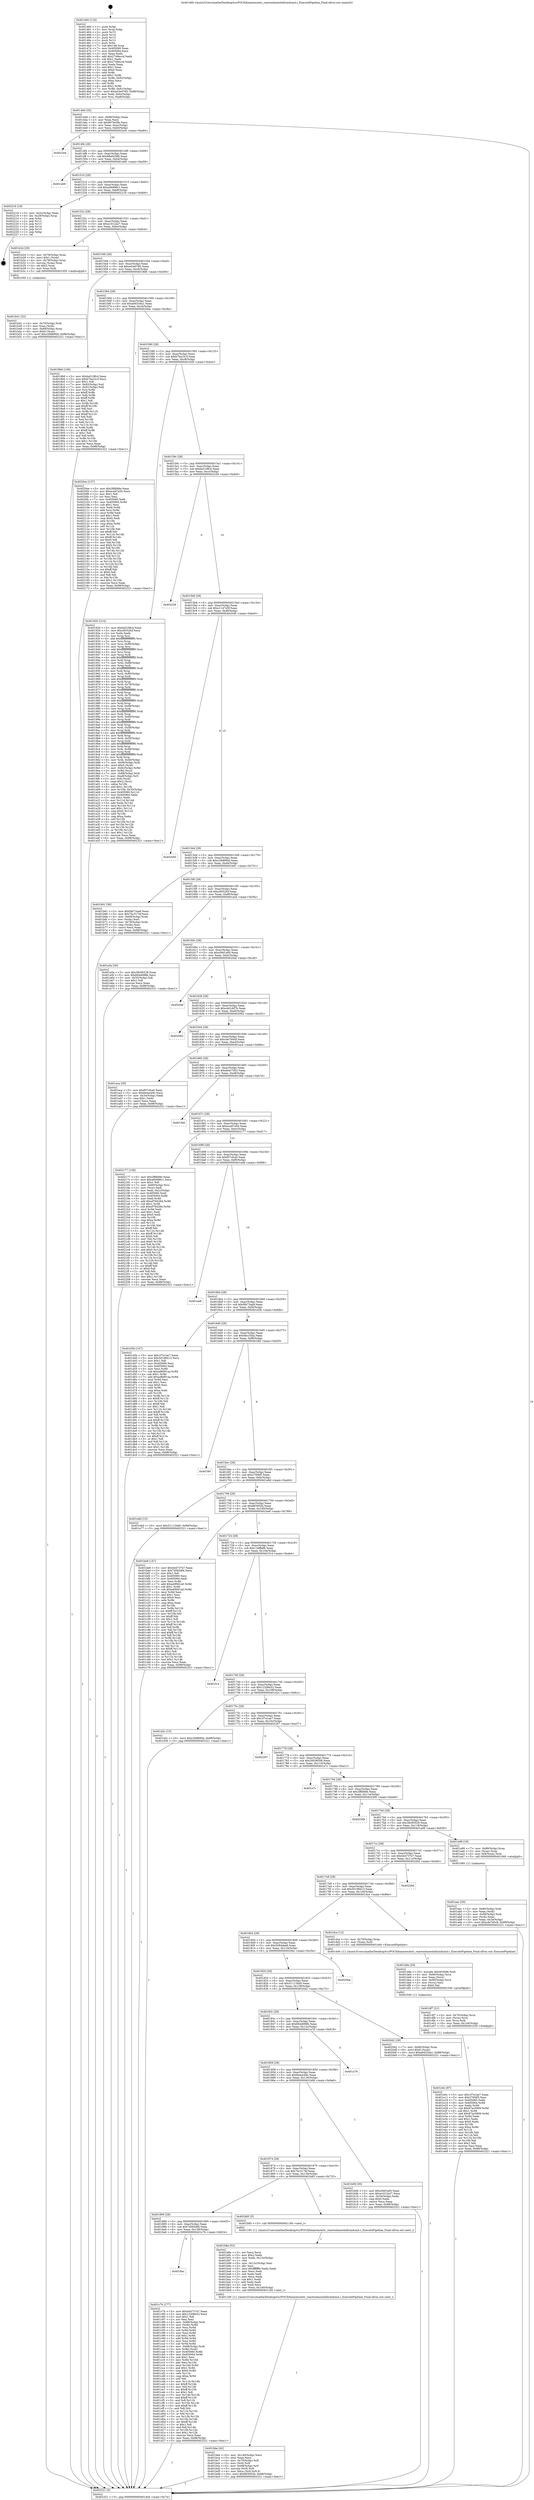 digraph "0x401460" {
  label = "0x401460 (/mnt/c/Users/mathe/Desktop/tcc/POCII/binaries/extr_reactosbaseshellcmdcmd.c_ExecutePipeline_Final-ollvm.out::main(0))"
  labelloc = "t"
  node[shape=record]

  Entry [label="",width=0.3,height=0.3,shape=circle,fillcolor=black,style=filled]
  "0x4014d4" [label="{
     0x4014d4 [32]\l
     | [instrs]\l
     &nbsp;&nbsp;0x4014d4 \<+6\>: mov -0x98(%rbp),%eax\l
     &nbsp;&nbsp;0x4014da \<+2\>: mov %eax,%ecx\l
     &nbsp;&nbsp;0x4014dc \<+6\>: sub $0x807bc0fe,%ecx\l
     &nbsp;&nbsp;0x4014e2 \<+6\>: mov %eax,-0xac(%rbp)\l
     &nbsp;&nbsp;0x4014e8 \<+6\>: mov %ecx,-0xb0(%rbp)\l
     &nbsp;&nbsp;0x4014ee \<+6\>: je 00000000004022e4 \<main+0xe84\>\l
  }"]
  "0x4022e4" [label="{
     0x4022e4\l
  }", style=dashed]
  "0x4014f4" [label="{
     0x4014f4 [28]\l
     | [instrs]\l
     &nbsp;&nbsp;0x4014f4 \<+5\>: jmp 00000000004014f9 \<main+0x99\>\l
     &nbsp;&nbsp;0x4014f9 \<+6\>: mov -0xac(%rbp),%eax\l
     &nbsp;&nbsp;0x4014ff \<+5\>: sub $0x88a64388,%eax\l
     &nbsp;&nbsp;0x401504 \<+6\>: mov %eax,-0xb4(%rbp)\l
     &nbsp;&nbsp;0x40150a \<+6\>: je 0000000000401eb9 \<main+0xa59\>\l
  }"]
  Exit [label="",width=0.3,height=0.3,shape=circle,fillcolor=black,style=filled,peripheries=2]
  "0x401eb9" [label="{
     0x401eb9\l
  }", style=dashed]
  "0x401510" [label="{
     0x401510 [28]\l
     | [instrs]\l
     &nbsp;&nbsp;0x401510 \<+5\>: jmp 0000000000401515 \<main+0xb5\>\l
     &nbsp;&nbsp;0x401515 \<+6\>: mov -0xac(%rbp),%eax\l
     &nbsp;&nbsp;0x40151b \<+5\>: sub $0xa0b996c1,%eax\l
     &nbsp;&nbsp;0x401520 \<+6\>: mov %eax,-0xb8(%rbp)\l
     &nbsp;&nbsp;0x401526 \<+6\>: je 0000000000402216 \<main+0xdb6\>\l
  }"]
  "0x401e0c" [label="{
     0x401e0c [97]\l
     | [instrs]\l
     &nbsp;&nbsp;0x401e0c \<+5\>: mov $0x1f7e1ae7,%eax\l
     &nbsp;&nbsp;0x401e11 \<+5\>: mov $0x270f4f5,%esi\l
     &nbsp;&nbsp;0x401e16 \<+7\>: mov 0x405060,%edx\l
     &nbsp;&nbsp;0x401e1d \<+8\>: mov 0x405064,%r8d\l
     &nbsp;&nbsp;0x401e25 \<+3\>: mov %edx,%r9d\l
     &nbsp;&nbsp;0x401e28 \<+7\>: sub $0x87ac5909,%r9d\l
     &nbsp;&nbsp;0x401e2f \<+4\>: sub $0x1,%r9d\l
     &nbsp;&nbsp;0x401e33 \<+7\>: add $0x87ac5909,%r9d\l
     &nbsp;&nbsp;0x401e3a \<+4\>: imul %r9d,%edx\l
     &nbsp;&nbsp;0x401e3e \<+3\>: and $0x1,%edx\l
     &nbsp;&nbsp;0x401e41 \<+3\>: cmp $0x0,%edx\l
     &nbsp;&nbsp;0x401e44 \<+4\>: sete %r10b\l
     &nbsp;&nbsp;0x401e48 \<+4\>: cmp $0xa,%r8d\l
     &nbsp;&nbsp;0x401e4c \<+4\>: setl %r11b\l
     &nbsp;&nbsp;0x401e50 \<+3\>: mov %r10b,%bl\l
     &nbsp;&nbsp;0x401e53 \<+3\>: and %r11b,%bl\l
     &nbsp;&nbsp;0x401e56 \<+3\>: xor %r11b,%r10b\l
     &nbsp;&nbsp;0x401e59 \<+3\>: or %r10b,%bl\l
     &nbsp;&nbsp;0x401e5c \<+3\>: test $0x1,%bl\l
     &nbsp;&nbsp;0x401e5f \<+3\>: cmovne %esi,%eax\l
     &nbsp;&nbsp;0x401e62 \<+6\>: mov %eax,-0x98(%rbp)\l
     &nbsp;&nbsp;0x401e68 \<+5\>: jmp 0000000000402321 \<main+0xec1\>\l
  }"]
  "0x402216" [label="{
     0x402216 [18]\l
     | [instrs]\l
     &nbsp;&nbsp;0x402216 \<+3\>: mov -0x2c(%rbp),%eax\l
     &nbsp;&nbsp;0x402219 \<+4\>: lea -0x28(%rbp),%rsp\l
     &nbsp;&nbsp;0x40221d \<+1\>: pop %rbx\l
     &nbsp;&nbsp;0x40221e \<+2\>: pop %r12\l
     &nbsp;&nbsp;0x402220 \<+2\>: pop %r13\l
     &nbsp;&nbsp;0x402222 \<+2\>: pop %r14\l
     &nbsp;&nbsp;0x402224 \<+2\>: pop %r15\l
     &nbsp;&nbsp;0x402226 \<+1\>: pop %rbp\l
     &nbsp;&nbsp;0x402227 \<+1\>: ret\l
  }"]
  "0x40152c" [label="{
     0x40152c [28]\l
     | [instrs]\l
     &nbsp;&nbsp;0x40152c \<+5\>: jmp 0000000000401531 \<main+0xd1\>\l
     &nbsp;&nbsp;0x401531 \<+6\>: mov -0xac(%rbp),%eax\l
     &nbsp;&nbsp;0x401537 \<+5\>: sub $0xa1012a27,%eax\l
     &nbsp;&nbsp;0x40153c \<+6\>: mov %eax,-0xbc(%rbp)\l
     &nbsp;&nbsp;0x401542 \<+6\>: je 0000000000401b24 \<main+0x6c4\>\l
  }"]
  "0x401df7" [label="{
     0x401df7 [21]\l
     | [instrs]\l
     &nbsp;&nbsp;0x401df7 \<+4\>: mov -0x70(%rbp),%rcx\l
     &nbsp;&nbsp;0x401dfb \<+3\>: mov (%rcx),%rcx\l
     &nbsp;&nbsp;0x401dfe \<+3\>: mov %rcx,%rdi\l
     &nbsp;&nbsp;0x401e01 \<+6\>: mov %eax,-0x144(%rbp)\l
     &nbsp;&nbsp;0x401e07 \<+5\>: call 0000000000401030 \<free@plt\>\l
     | [calls]\l
     &nbsp;&nbsp;0x401030 \{1\} (unknown)\l
  }"]
  "0x401b24" [label="{
     0x401b24 [29]\l
     | [instrs]\l
     &nbsp;&nbsp;0x401b24 \<+4\>: mov -0x78(%rbp),%rax\l
     &nbsp;&nbsp;0x401b28 \<+6\>: movl $0x1,(%rax)\l
     &nbsp;&nbsp;0x401b2e \<+4\>: mov -0x78(%rbp),%rax\l
     &nbsp;&nbsp;0x401b32 \<+3\>: movslq (%rax),%rax\l
     &nbsp;&nbsp;0x401b35 \<+4\>: shl $0x2,%rax\l
     &nbsp;&nbsp;0x401b39 \<+3\>: mov %rax,%rdi\l
     &nbsp;&nbsp;0x401b3c \<+5\>: call 0000000000401050 \<malloc@plt\>\l
     | [calls]\l
     &nbsp;&nbsp;0x401050 \{1\} (unknown)\l
  }"]
  "0x401548" [label="{
     0x401548 [28]\l
     | [instrs]\l
     &nbsp;&nbsp;0x401548 \<+5\>: jmp 000000000040154d \<main+0xed\>\l
     &nbsp;&nbsp;0x40154d \<+6\>: mov -0xac(%rbp),%eax\l
     &nbsp;&nbsp;0x401553 \<+5\>: sub $0xa43e0785,%eax\l
     &nbsp;&nbsp;0x401558 \<+6\>: mov %eax,-0xc0(%rbp)\l
     &nbsp;&nbsp;0x40155e \<+6\>: je 00000000004018b6 \<main+0x456\>\l
  }"]
  "0x401dda" [label="{
     0x401dda [29]\l
     | [instrs]\l
     &nbsp;&nbsp;0x401dda \<+10\>: movabs $0x4030d6,%rdi\l
     &nbsp;&nbsp;0x401de4 \<+4\>: mov -0x60(%rbp),%rcx\l
     &nbsp;&nbsp;0x401de8 \<+2\>: mov %eax,(%rcx)\l
     &nbsp;&nbsp;0x401dea \<+4\>: mov -0x60(%rbp),%rcx\l
     &nbsp;&nbsp;0x401dee \<+2\>: mov (%rcx),%esi\l
     &nbsp;&nbsp;0x401df0 \<+2\>: mov $0x0,%al\l
     &nbsp;&nbsp;0x401df2 \<+5\>: call 0000000000401040 \<printf@plt\>\l
     | [calls]\l
     &nbsp;&nbsp;0x401040 \{1\} (unknown)\l
  }"]
  "0x4018b6" [label="{
     0x4018b6 [106]\l
     | [instrs]\l
     &nbsp;&nbsp;0x4018b6 \<+5\>: mov $0xba518fc4,%eax\l
     &nbsp;&nbsp;0x4018bb \<+5\>: mov $0xb7ba1b1f,%ecx\l
     &nbsp;&nbsp;0x4018c0 \<+2\>: mov $0x1,%dl\l
     &nbsp;&nbsp;0x4018c2 \<+7\>: mov -0x92(%rbp),%sil\l
     &nbsp;&nbsp;0x4018c9 \<+7\>: mov -0x91(%rbp),%dil\l
     &nbsp;&nbsp;0x4018d0 \<+3\>: mov %sil,%r8b\l
     &nbsp;&nbsp;0x4018d3 \<+4\>: xor $0xff,%r8b\l
     &nbsp;&nbsp;0x4018d7 \<+3\>: mov %dil,%r9b\l
     &nbsp;&nbsp;0x4018da \<+4\>: xor $0xff,%r9b\l
     &nbsp;&nbsp;0x4018de \<+3\>: xor $0x1,%dl\l
     &nbsp;&nbsp;0x4018e1 \<+3\>: mov %r8b,%r10b\l
     &nbsp;&nbsp;0x4018e4 \<+4\>: and $0xff,%r10b\l
     &nbsp;&nbsp;0x4018e8 \<+3\>: and %dl,%sil\l
     &nbsp;&nbsp;0x4018eb \<+3\>: mov %r9b,%r11b\l
     &nbsp;&nbsp;0x4018ee \<+4\>: and $0xff,%r11b\l
     &nbsp;&nbsp;0x4018f2 \<+3\>: and %dl,%dil\l
     &nbsp;&nbsp;0x4018f5 \<+3\>: or %sil,%r10b\l
     &nbsp;&nbsp;0x4018f8 \<+3\>: or %dil,%r11b\l
     &nbsp;&nbsp;0x4018fb \<+3\>: xor %r11b,%r10b\l
     &nbsp;&nbsp;0x4018fe \<+3\>: or %r9b,%r8b\l
     &nbsp;&nbsp;0x401901 \<+4\>: xor $0xff,%r8b\l
     &nbsp;&nbsp;0x401905 \<+3\>: or $0x1,%dl\l
     &nbsp;&nbsp;0x401908 \<+3\>: and %dl,%r8b\l
     &nbsp;&nbsp;0x40190b \<+3\>: or %r8b,%r10b\l
     &nbsp;&nbsp;0x40190e \<+4\>: test $0x1,%r10b\l
     &nbsp;&nbsp;0x401912 \<+3\>: cmovne %ecx,%eax\l
     &nbsp;&nbsp;0x401915 \<+6\>: mov %eax,-0x98(%rbp)\l
     &nbsp;&nbsp;0x40191b \<+5\>: jmp 0000000000402321 \<main+0xec1\>\l
  }"]
  "0x401564" [label="{
     0x401564 [28]\l
     | [instrs]\l
     &nbsp;&nbsp;0x401564 \<+5\>: jmp 0000000000401569 \<main+0x109\>\l
     &nbsp;&nbsp;0x401569 \<+6\>: mov -0xac(%rbp),%eax\l
     &nbsp;&nbsp;0x40156f \<+5\>: sub $0xa94534a1,%eax\l
     &nbsp;&nbsp;0x401574 \<+6\>: mov %eax,-0xc4(%rbp)\l
     &nbsp;&nbsp;0x40157a \<+6\>: je 00000000004020ee \<main+0xc8e\>\l
  }"]
  "0x402321" [label="{
     0x402321 [5]\l
     | [instrs]\l
     &nbsp;&nbsp;0x402321 \<+5\>: jmp 00000000004014d4 \<main+0x74\>\l
  }"]
  "0x401460" [label="{
     0x401460 [116]\l
     | [instrs]\l
     &nbsp;&nbsp;0x401460 \<+1\>: push %rbp\l
     &nbsp;&nbsp;0x401461 \<+3\>: mov %rsp,%rbp\l
     &nbsp;&nbsp;0x401464 \<+2\>: push %r15\l
     &nbsp;&nbsp;0x401466 \<+2\>: push %r14\l
     &nbsp;&nbsp;0x401468 \<+2\>: push %r13\l
     &nbsp;&nbsp;0x40146a \<+2\>: push %r12\l
     &nbsp;&nbsp;0x40146c \<+1\>: push %rbx\l
     &nbsp;&nbsp;0x40146d \<+7\>: sub $0x148,%rsp\l
     &nbsp;&nbsp;0x401474 \<+7\>: mov 0x405060,%eax\l
     &nbsp;&nbsp;0x40147b \<+7\>: mov 0x405064,%ecx\l
     &nbsp;&nbsp;0x401482 \<+2\>: mov %eax,%edx\l
     &nbsp;&nbsp;0x401484 \<+6\>: add $0x2748eccd,%edx\l
     &nbsp;&nbsp;0x40148a \<+3\>: sub $0x1,%edx\l
     &nbsp;&nbsp;0x40148d \<+6\>: sub $0x2748eccd,%edx\l
     &nbsp;&nbsp;0x401493 \<+3\>: imul %edx,%eax\l
     &nbsp;&nbsp;0x401496 \<+3\>: and $0x1,%eax\l
     &nbsp;&nbsp;0x401499 \<+3\>: cmp $0x0,%eax\l
     &nbsp;&nbsp;0x40149c \<+4\>: sete %r8b\l
     &nbsp;&nbsp;0x4014a0 \<+4\>: and $0x1,%r8b\l
     &nbsp;&nbsp;0x4014a4 \<+7\>: mov %r8b,-0x92(%rbp)\l
     &nbsp;&nbsp;0x4014ab \<+3\>: cmp $0xa,%ecx\l
     &nbsp;&nbsp;0x4014ae \<+4\>: setl %r8b\l
     &nbsp;&nbsp;0x4014b2 \<+4\>: and $0x1,%r8b\l
     &nbsp;&nbsp;0x4014b6 \<+7\>: mov %r8b,-0x91(%rbp)\l
     &nbsp;&nbsp;0x4014bd \<+10\>: movl $0xa43e0785,-0x98(%rbp)\l
     &nbsp;&nbsp;0x4014c7 \<+6\>: mov %edi,-0x9c(%rbp)\l
     &nbsp;&nbsp;0x4014cd \<+7\>: mov %rsi,-0xa8(%rbp)\l
  }"]
  "0x4018ac" [label="{
     0x4018ac\l
  }", style=dashed]
  "0x4020ee" [label="{
     0x4020ee [137]\l
     | [instrs]\l
     &nbsp;&nbsp;0x4020ee \<+5\>: mov $0x2ffdf48e,%eax\l
     &nbsp;&nbsp;0x4020f3 \<+5\>: mov $0xeca97a50,%ecx\l
     &nbsp;&nbsp;0x4020f8 \<+2\>: mov $0x1,%dl\l
     &nbsp;&nbsp;0x4020fa \<+2\>: xor %esi,%esi\l
     &nbsp;&nbsp;0x4020fc \<+7\>: mov 0x405060,%edi\l
     &nbsp;&nbsp;0x402103 \<+8\>: mov 0x405064,%r8d\l
     &nbsp;&nbsp;0x40210b \<+3\>: sub $0x1,%esi\l
     &nbsp;&nbsp;0x40210e \<+3\>: mov %edi,%r9d\l
     &nbsp;&nbsp;0x402111 \<+3\>: add %esi,%r9d\l
     &nbsp;&nbsp;0x402114 \<+4\>: imul %r9d,%edi\l
     &nbsp;&nbsp;0x402118 \<+3\>: and $0x1,%edi\l
     &nbsp;&nbsp;0x40211b \<+3\>: cmp $0x0,%edi\l
     &nbsp;&nbsp;0x40211e \<+4\>: sete %r10b\l
     &nbsp;&nbsp;0x402122 \<+4\>: cmp $0xa,%r8d\l
     &nbsp;&nbsp;0x402126 \<+4\>: setl %r11b\l
     &nbsp;&nbsp;0x40212a \<+3\>: mov %r10b,%bl\l
     &nbsp;&nbsp;0x40212d \<+3\>: xor $0xff,%bl\l
     &nbsp;&nbsp;0x402130 \<+3\>: mov %r11b,%r14b\l
     &nbsp;&nbsp;0x402133 \<+4\>: xor $0xff,%r14b\l
     &nbsp;&nbsp;0x402137 \<+3\>: xor $0x0,%dl\l
     &nbsp;&nbsp;0x40213a \<+3\>: mov %bl,%r15b\l
     &nbsp;&nbsp;0x40213d \<+4\>: and $0x0,%r15b\l
     &nbsp;&nbsp;0x402141 \<+3\>: and %dl,%r10b\l
     &nbsp;&nbsp;0x402144 \<+3\>: mov %r14b,%r12b\l
     &nbsp;&nbsp;0x402147 \<+4\>: and $0x0,%r12b\l
     &nbsp;&nbsp;0x40214b \<+3\>: and %dl,%r11b\l
     &nbsp;&nbsp;0x40214e \<+3\>: or %r10b,%r15b\l
     &nbsp;&nbsp;0x402151 \<+3\>: or %r11b,%r12b\l
     &nbsp;&nbsp;0x402154 \<+3\>: xor %r12b,%r15b\l
     &nbsp;&nbsp;0x402157 \<+3\>: or %r14b,%bl\l
     &nbsp;&nbsp;0x40215a \<+3\>: xor $0xff,%bl\l
     &nbsp;&nbsp;0x40215d \<+3\>: or $0x0,%dl\l
     &nbsp;&nbsp;0x402160 \<+2\>: and %dl,%bl\l
     &nbsp;&nbsp;0x402162 \<+3\>: or %bl,%r15b\l
     &nbsp;&nbsp;0x402165 \<+4\>: test $0x1,%r15b\l
     &nbsp;&nbsp;0x402169 \<+3\>: cmovne %ecx,%eax\l
     &nbsp;&nbsp;0x40216c \<+6\>: mov %eax,-0x98(%rbp)\l
     &nbsp;&nbsp;0x402172 \<+5\>: jmp 0000000000402321 \<main+0xec1\>\l
  }"]
  "0x401580" [label="{
     0x401580 [28]\l
     | [instrs]\l
     &nbsp;&nbsp;0x401580 \<+5\>: jmp 0000000000401585 \<main+0x125\>\l
     &nbsp;&nbsp;0x401585 \<+6\>: mov -0xac(%rbp),%eax\l
     &nbsp;&nbsp;0x40158b \<+5\>: sub $0xb7ba1b1f,%eax\l
     &nbsp;&nbsp;0x401590 \<+6\>: mov %eax,-0xc8(%rbp)\l
     &nbsp;&nbsp;0x401596 \<+6\>: je 0000000000401920 \<main+0x4c0\>\l
  }"]
  "0x401c7b" [label="{
     0x401c7b [177]\l
     | [instrs]\l
     &nbsp;&nbsp;0x401c7b \<+5\>: mov $0x444737e7,%eax\l
     &nbsp;&nbsp;0x401c80 \<+5\>: mov $0x12206e52,%ecx\l
     &nbsp;&nbsp;0x401c85 \<+2\>: mov $0x1,%dl\l
     &nbsp;&nbsp;0x401c87 \<+2\>: xor %esi,%esi\l
     &nbsp;&nbsp;0x401c89 \<+4\>: mov -0x68(%rbp),%rdi\l
     &nbsp;&nbsp;0x401c8d \<+3\>: mov (%rdi),%r8d\l
     &nbsp;&nbsp;0x401c90 \<+3\>: mov %esi,%r9d\l
     &nbsp;&nbsp;0x401c93 \<+3\>: sub %r8d,%r9d\l
     &nbsp;&nbsp;0x401c96 \<+3\>: mov %esi,%r8d\l
     &nbsp;&nbsp;0x401c99 \<+4\>: sub $0x1,%r8d\l
     &nbsp;&nbsp;0x401c9d \<+3\>: add %r8d,%r9d\l
     &nbsp;&nbsp;0x401ca0 \<+3\>: mov %esi,%r8d\l
     &nbsp;&nbsp;0x401ca3 \<+3\>: sub %r9d,%r8d\l
     &nbsp;&nbsp;0x401ca6 \<+4\>: mov -0x68(%rbp),%rdi\l
     &nbsp;&nbsp;0x401caa \<+3\>: mov %r8d,(%rdi)\l
     &nbsp;&nbsp;0x401cad \<+8\>: mov 0x405060,%r8d\l
     &nbsp;&nbsp;0x401cb5 \<+8\>: mov 0x405064,%r9d\l
     &nbsp;&nbsp;0x401cbd \<+3\>: sub $0x1,%esi\l
     &nbsp;&nbsp;0x401cc0 \<+3\>: mov %r8d,%r10d\l
     &nbsp;&nbsp;0x401cc3 \<+3\>: add %esi,%r10d\l
     &nbsp;&nbsp;0x401cc6 \<+4\>: imul %r10d,%r8d\l
     &nbsp;&nbsp;0x401cca \<+4\>: and $0x1,%r8d\l
     &nbsp;&nbsp;0x401cce \<+4\>: cmp $0x0,%r8d\l
     &nbsp;&nbsp;0x401cd2 \<+4\>: sete %r11b\l
     &nbsp;&nbsp;0x401cd6 \<+4\>: cmp $0xa,%r9d\l
     &nbsp;&nbsp;0x401cda \<+3\>: setl %bl\l
     &nbsp;&nbsp;0x401cdd \<+3\>: mov %r11b,%r14b\l
     &nbsp;&nbsp;0x401ce0 \<+4\>: xor $0xff,%r14b\l
     &nbsp;&nbsp;0x401ce4 \<+3\>: mov %bl,%r15b\l
     &nbsp;&nbsp;0x401ce7 \<+4\>: xor $0xff,%r15b\l
     &nbsp;&nbsp;0x401ceb \<+3\>: xor $0x1,%dl\l
     &nbsp;&nbsp;0x401cee \<+3\>: mov %r14b,%r12b\l
     &nbsp;&nbsp;0x401cf1 \<+4\>: and $0xff,%r12b\l
     &nbsp;&nbsp;0x401cf5 \<+3\>: and %dl,%r11b\l
     &nbsp;&nbsp;0x401cf8 \<+3\>: mov %r15b,%r13b\l
     &nbsp;&nbsp;0x401cfb \<+4\>: and $0xff,%r13b\l
     &nbsp;&nbsp;0x401cff \<+2\>: and %dl,%bl\l
     &nbsp;&nbsp;0x401d01 \<+3\>: or %r11b,%r12b\l
     &nbsp;&nbsp;0x401d04 \<+3\>: or %bl,%r13b\l
     &nbsp;&nbsp;0x401d07 \<+3\>: xor %r13b,%r12b\l
     &nbsp;&nbsp;0x401d0a \<+3\>: or %r15b,%r14b\l
     &nbsp;&nbsp;0x401d0d \<+4\>: xor $0xff,%r14b\l
     &nbsp;&nbsp;0x401d11 \<+3\>: or $0x1,%dl\l
     &nbsp;&nbsp;0x401d14 \<+3\>: and %dl,%r14b\l
     &nbsp;&nbsp;0x401d17 \<+3\>: or %r14b,%r12b\l
     &nbsp;&nbsp;0x401d1a \<+4\>: test $0x1,%r12b\l
     &nbsp;&nbsp;0x401d1e \<+3\>: cmovne %ecx,%eax\l
     &nbsp;&nbsp;0x401d21 \<+6\>: mov %eax,-0x98(%rbp)\l
     &nbsp;&nbsp;0x401d27 \<+5\>: jmp 0000000000402321 \<main+0xec1\>\l
  }"]
  "0x401920" [label="{
     0x401920 [314]\l
     | [instrs]\l
     &nbsp;&nbsp;0x401920 \<+5\>: mov $0xba518fc4,%eax\l
     &nbsp;&nbsp;0x401925 \<+5\>: mov $0xc8552fcf,%ecx\l
     &nbsp;&nbsp;0x40192a \<+2\>: xor %edx,%edx\l
     &nbsp;&nbsp;0x40192c \<+3\>: mov %rsp,%rsi\l
     &nbsp;&nbsp;0x40192f \<+4\>: add $0xfffffffffffffff0,%rsi\l
     &nbsp;&nbsp;0x401933 \<+3\>: mov %rsi,%rsp\l
     &nbsp;&nbsp;0x401936 \<+7\>: mov %rsi,-0x90(%rbp)\l
     &nbsp;&nbsp;0x40193d \<+3\>: mov %rsp,%rsi\l
     &nbsp;&nbsp;0x401940 \<+4\>: add $0xfffffffffffffff0,%rsi\l
     &nbsp;&nbsp;0x401944 \<+3\>: mov %rsi,%rsp\l
     &nbsp;&nbsp;0x401947 \<+3\>: mov %rsp,%rdi\l
     &nbsp;&nbsp;0x40194a \<+4\>: add $0xfffffffffffffff0,%rdi\l
     &nbsp;&nbsp;0x40194e \<+3\>: mov %rdi,%rsp\l
     &nbsp;&nbsp;0x401951 \<+7\>: mov %rdi,-0x88(%rbp)\l
     &nbsp;&nbsp;0x401958 \<+3\>: mov %rsp,%rdi\l
     &nbsp;&nbsp;0x40195b \<+4\>: add $0xfffffffffffffff0,%rdi\l
     &nbsp;&nbsp;0x40195f \<+3\>: mov %rdi,%rsp\l
     &nbsp;&nbsp;0x401962 \<+4\>: mov %rdi,-0x80(%rbp)\l
     &nbsp;&nbsp;0x401966 \<+3\>: mov %rsp,%rdi\l
     &nbsp;&nbsp;0x401969 \<+4\>: add $0xfffffffffffffff0,%rdi\l
     &nbsp;&nbsp;0x40196d \<+3\>: mov %rdi,%rsp\l
     &nbsp;&nbsp;0x401970 \<+4\>: mov %rdi,-0x78(%rbp)\l
     &nbsp;&nbsp;0x401974 \<+3\>: mov %rsp,%rdi\l
     &nbsp;&nbsp;0x401977 \<+4\>: add $0xfffffffffffffff0,%rdi\l
     &nbsp;&nbsp;0x40197b \<+3\>: mov %rdi,%rsp\l
     &nbsp;&nbsp;0x40197e \<+4\>: mov %rdi,-0x70(%rbp)\l
     &nbsp;&nbsp;0x401982 \<+3\>: mov %rsp,%rdi\l
     &nbsp;&nbsp;0x401985 \<+4\>: add $0xfffffffffffffff0,%rdi\l
     &nbsp;&nbsp;0x401989 \<+3\>: mov %rdi,%rsp\l
     &nbsp;&nbsp;0x40198c \<+4\>: mov %rdi,-0x68(%rbp)\l
     &nbsp;&nbsp;0x401990 \<+3\>: mov %rsp,%rdi\l
     &nbsp;&nbsp;0x401993 \<+4\>: add $0xfffffffffffffff0,%rdi\l
     &nbsp;&nbsp;0x401997 \<+3\>: mov %rdi,%rsp\l
     &nbsp;&nbsp;0x40199a \<+4\>: mov %rdi,-0x60(%rbp)\l
     &nbsp;&nbsp;0x40199e \<+3\>: mov %rsp,%rdi\l
     &nbsp;&nbsp;0x4019a1 \<+4\>: add $0xfffffffffffffff0,%rdi\l
     &nbsp;&nbsp;0x4019a5 \<+3\>: mov %rdi,%rsp\l
     &nbsp;&nbsp;0x4019a8 \<+4\>: mov %rdi,-0x58(%rbp)\l
     &nbsp;&nbsp;0x4019ac \<+3\>: mov %rsp,%rdi\l
     &nbsp;&nbsp;0x4019af \<+4\>: add $0xfffffffffffffff0,%rdi\l
     &nbsp;&nbsp;0x4019b3 \<+3\>: mov %rdi,%rsp\l
     &nbsp;&nbsp;0x4019b6 \<+4\>: mov %rdi,-0x50(%rbp)\l
     &nbsp;&nbsp;0x4019ba \<+3\>: mov %rsp,%rdi\l
     &nbsp;&nbsp;0x4019bd \<+4\>: add $0xfffffffffffffff0,%rdi\l
     &nbsp;&nbsp;0x4019c1 \<+3\>: mov %rdi,%rsp\l
     &nbsp;&nbsp;0x4019c4 \<+4\>: mov %rdi,-0x48(%rbp)\l
     &nbsp;&nbsp;0x4019c8 \<+3\>: mov %rsp,%rdi\l
     &nbsp;&nbsp;0x4019cb \<+4\>: add $0xfffffffffffffff0,%rdi\l
     &nbsp;&nbsp;0x4019cf \<+3\>: mov %rdi,%rsp\l
     &nbsp;&nbsp;0x4019d2 \<+4\>: mov %rdi,-0x40(%rbp)\l
     &nbsp;&nbsp;0x4019d6 \<+7\>: mov -0x90(%rbp),%rdi\l
     &nbsp;&nbsp;0x4019dd \<+6\>: movl $0x0,(%rdi)\l
     &nbsp;&nbsp;0x4019e3 \<+7\>: mov -0x9c(%rbp),%r8d\l
     &nbsp;&nbsp;0x4019ea \<+3\>: mov %r8d,(%rsi)\l
     &nbsp;&nbsp;0x4019ed \<+7\>: mov -0x88(%rbp),%rdi\l
     &nbsp;&nbsp;0x4019f4 \<+7\>: mov -0xa8(%rbp),%r9\l
     &nbsp;&nbsp;0x4019fb \<+3\>: mov %r9,(%rdi)\l
     &nbsp;&nbsp;0x4019fe \<+3\>: cmpl $0x2,(%rsi)\l
     &nbsp;&nbsp;0x401a01 \<+4\>: setne %r10b\l
     &nbsp;&nbsp;0x401a05 \<+4\>: and $0x1,%r10b\l
     &nbsp;&nbsp;0x401a09 \<+4\>: mov %r10b,-0x35(%rbp)\l
     &nbsp;&nbsp;0x401a0d \<+8\>: mov 0x405060,%r11d\l
     &nbsp;&nbsp;0x401a15 \<+7\>: mov 0x405064,%ebx\l
     &nbsp;&nbsp;0x401a1c \<+3\>: sub $0x1,%edx\l
     &nbsp;&nbsp;0x401a1f \<+3\>: mov %r11d,%r14d\l
     &nbsp;&nbsp;0x401a22 \<+3\>: add %edx,%r14d\l
     &nbsp;&nbsp;0x401a25 \<+4\>: imul %r14d,%r11d\l
     &nbsp;&nbsp;0x401a29 \<+4\>: and $0x1,%r11d\l
     &nbsp;&nbsp;0x401a2d \<+4\>: cmp $0x0,%r11d\l
     &nbsp;&nbsp;0x401a31 \<+4\>: sete %r10b\l
     &nbsp;&nbsp;0x401a35 \<+3\>: cmp $0xa,%ebx\l
     &nbsp;&nbsp;0x401a38 \<+4\>: setl %r15b\l
     &nbsp;&nbsp;0x401a3c \<+3\>: mov %r10b,%r12b\l
     &nbsp;&nbsp;0x401a3f \<+3\>: and %r15b,%r12b\l
     &nbsp;&nbsp;0x401a42 \<+3\>: xor %r15b,%r10b\l
     &nbsp;&nbsp;0x401a45 \<+3\>: or %r10b,%r12b\l
     &nbsp;&nbsp;0x401a48 \<+4\>: test $0x1,%r12b\l
     &nbsp;&nbsp;0x401a4c \<+3\>: cmovne %ecx,%eax\l
     &nbsp;&nbsp;0x401a4f \<+6\>: mov %eax,-0x98(%rbp)\l
     &nbsp;&nbsp;0x401a55 \<+5\>: jmp 0000000000402321 \<main+0xec1\>\l
  }"]
  "0x40159c" [label="{
     0x40159c [28]\l
     | [instrs]\l
     &nbsp;&nbsp;0x40159c \<+5\>: jmp 00000000004015a1 \<main+0x141\>\l
     &nbsp;&nbsp;0x4015a1 \<+6\>: mov -0xac(%rbp),%eax\l
     &nbsp;&nbsp;0x4015a7 \<+5\>: sub $0xba518fc4,%eax\l
     &nbsp;&nbsp;0x4015ac \<+6\>: mov %eax,-0xcc(%rbp)\l
     &nbsp;&nbsp;0x4015b2 \<+6\>: je 0000000000402228 \<main+0xdc8\>\l
  }"]
  "0x401bbe" [label="{
     0x401bbe [42]\l
     | [instrs]\l
     &nbsp;&nbsp;0x401bbe \<+6\>: mov -0x140(%rbp),%ecx\l
     &nbsp;&nbsp;0x401bc4 \<+3\>: imul %eax,%ecx\l
     &nbsp;&nbsp;0x401bc7 \<+4\>: mov -0x70(%rbp),%r8\l
     &nbsp;&nbsp;0x401bcb \<+3\>: mov (%r8),%r8\l
     &nbsp;&nbsp;0x401bce \<+4\>: mov -0x68(%rbp),%r9\l
     &nbsp;&nbsp;0x401bd2 \<+3\>: movslq (%r9),%r9\l
     &nbsp;&nbsp;0x401bd5 \<+4\>: mov %ecx,(%r8,%r9,4)\l
     &nbsp;&nbsp;0x401bd9 \<+10\>: movl $0x893002b,-0x98(%rbp)\l
     &nbsp;&nbsp;0x401be3 \<+5\>: jmp 0000000000402321 \<main+0xec1\>\l
  }"]
  "0x401b8a" [label="{
     0x401b8a [52]\l
     | [instrs]\l
     &nbsp;&nbsp;0x401b8a \<+2\>: xor %ecx,%ecx\l
     &nbsp;&nbsp;0x401b8c \<+5\>: mov $0x2,%edx\l
     &nbsp;&nbsp;0x401b91 \<+6\>: mov %edx,-0x13c(%rbp)\l
     &nbsp;&nbsp;0x401b97 \<+1\>: cltd\l
     &nbsp;&nbsp;0x401b98 \<+6\>: mov -0x13c(%rbp),%esi\l
     &nbsp;&nbsp;0x401b9e \<+2\>: idiv %esi\l
     &nbsp;&nbsp;0x401ba0 \<+6\>: imul $0xfffffffe,%edx,%edx\l
     &nbsp;&nbsp;0x401ba6 \<+2\>: mov %ecx,%edi\l
     &nbsp;&nbsp;0x401ba8 \<+2\>: sub %edx,%edi\l
     &nbsp;&nbsp;0x401baa \<+2\>: mov %ecx,%edx\l
     &nbsp;&nbsp;0x401bac \<+3\>: sub $0x1,%edx\l
     &nbsp;&nbsp;0x401baf \<+2\>: add %edx,%edi\l
     &nbsp;&nbsp;0x401bb1 \<+2\>: sub %edi,%ecx\l
     &nbsp;&nbsp;0x401bb3 \<+6\>: mov %ecx,-0x140(%rbp)\l
     &nbsp;&nbsp;0x401bb9 \<+5\>: call 0000000000401160 \<next_i\>\l
     | [calls]\l
     &nbsp;&nbsp;0x401160 \{1\} (/mnt/c/Users/mathe/Desktop/tcc/POCII/binaries/extr_reactosbaseshellcmdcmd.c_ExecutePipeline_Final-ollvm.out::next_i)\l
  }"]
  "0x402228" [label="{
     0x402228\l
  }", style=dashed]
  "0x4015b8" [label="{
     0x4015b8 [28]\l
     | [instrs]\l
     &nbsp;&nbsp;0x4015b8 \<+5\>: jmp 00000000004015bd \<main+0x15d\>\l
     &nbsp;&nbsp;0x4015bd \<+6\>: mov -0xac(%rbp),%eax\l
     &nbsp;&nbsp;0x4015c3 \<+5\>: sub $0xc1147e5f,%eax\l
     &nbsp;&nbsp;0x4015c8 \<+6\>: mov %eax,-0xd0(%rbp)\l
     &nbsp;&nbsp;0x4015ce \<+6\>: je 0000000000402040 \<main+0xbe0\>\l
  }"]
  "0x401890" [label="{
     0x401890 [28]\l
     | [instrs]\l
     &nbsp;&nbsp;0x401890 \<+5\>: jmp 0000000000401895 \<main+0x435\>\l
     &nbsp;&nbsp;0x401895 \<+6\>: mov -0xac(%rbp),%eax\l
     &nbsp;&nbsp;0x40189b \<+5\>: sub $0x7d583df4,%eax\l
     &nbsp;&nbsp;0x4018a0 \<+6\>: mov %eax,-0x138(%rbp)\l
     &nbsp;&nbsp;0x4018a6 \<+6\>: je 0000000000401c7b \<main+0x81b\>\l
  }"]
  "0x402040" [label="{
     0x402040\l
  }", style=dashed]
  "0x4015d4" [label="{
     0x4015d4 [28]\l
     | [instrs]\l
     &nbsp;&nbsp;0x4015d4 \<+5\>: jmp 00000000004015d9 \<main+0x179\>\l
     &nbsp;&nbsp;0x4015d9 \<+6\>: mov -0xac(%rbp),%eax\l
     &nbsp;&nbsp;0x4015df \<+5\>: sub $0xc29d690d,%eax\l
     &nbsp;&nbsp;0x4015e4 \<+6\>: mov %eax,-0xd4(%rbp)\l
     &nbsp;&nbsp;0x4015ea \<+6\>: je 0000000000401b61 \<main+0x701\>\l
  }"]
  "0x401b85" [label="{
     0x401b85 [5]\l
     | [instrs]\l
     &nbsp;&nbsp;0x401b85 \<+5\>: call 0000000000401160 \<next_i\>\l
     | [calls]\l
     &nbsp;&nbsp;0x401160 \{1\} (/mnt/c/Users/mathe/Desktop/tcc/POCII/binaries/extr_reactosbaseshellcmdcmd.c_ExecutePipeline_Final-ollvm.out::next_i)\l
  }"]
  "0x401b61" [label="{
     0x401b61 [36]\l
     | [instrs]\l
     &nbsp;&nbsp;0x401b61 \<+5\>: mov $0xf4b73aa9,%eax\l
     &nbsp;&nbsp;0x401b66 \<+5\>: mov $0x7bc317ef,%ecx\l
     &nbsp;&nbsp;0x401b6b \<+4\>: mov -0x68(%rbp),%rdx\l
     &nbsp;&nbsp;0x401b6f \<+2\>: mov (%rdx),%esi\l
     &nbsp;&nbsp;0x401b71 \<+4\>: mov -0x78(%rbp),%rdx\l
     &nbsp;&nbsp;0x401b75 \<+2\>: cmp (%rdx),%esi\l
     &nbsp;&nbsp;0x401b77 \<+3\>: cmovl %ecx,%eax\l
     &nbsp;&nbsp;0x401b7a \<+6\>: mov %eax,-0x98(%rbp)\l
     &nbsp;&nbsp;0x401b80 \<+5\>: jmp 0000000000402321 \<main+0xec1\>\l
  }"]
  "0x4015f0" [label="{
     0x4015f0 [28]\l
     | [instrs]\l
     &nbsp;&nbsp;0x4015f0 \<+5\>: jmp 00000000004015f5 \<main+0x195\>\l
     &nbsp;&nbsp;0x4015f5 \<+6\>: mov -0xac(%rbp),%eax\l
     &nbsp;&nbsp;0x4015fb \<+5\>: sub $0xc8552fcf,%eax\l
     &nbsp;&nbsp;0x401600 \<+6\>: mov %eax,-0xd8(%rbp)\l
     &nbsp;&nbsp;0x401606 \<+6\>: je 0000000000401a5a \<main+0x5fa\>\l
  }"]
  "0x401b41" [label="{
     0x401b41 [32]\l
     | [instrs]\l
     &nbsp;&nbsp;0x401b41 \<+4\>: mov -0x70(%rbp),%rdi\l
     &nbsp;&nbsp;0x401b45 \<+3\>: mov %rax,(%rdi)\l
     &nbsp;&nbsp;0x401b48 \<+4\>: mov -0x68(%rbp),%rax\l
     &nbsp;&nbsp;0x401b4c \<+6\>: movl $0x0,(%rax)\l
     &nbsp;&nbsp;0x401b52 \<+10\>: movl $0xc29d690d,-0x98(%rbp)\l
     &nbsp;&nbsp;0x401b5c \<+5\>: jmp 0000000000402321 \<main+0xec1\>\l
  }"]
  "0x401a5a" [label="{
     0x401a5a [30]\l
     | [instrs]\l
     &nbsp;&nbsp;0x401a5a \<+5\>: mov $0x38c95529,%eax\l
     &nbsp;&nbsp;0x401a5f \<+5\>: mov $0x664d088b,%ecx\l
     &nbsp;&nbsp;0x401a64 \<+3\>: mov -0x35(%rbp),%dl\l
     &nbsp;&nbsp;0x401a67 \<+3\>: test $0x1,%dl\l
     &nbsp;&nbsp;0x401a6a \<+3\>: cmovne %ecx,%eax\l
     &nbsp;&nbsp;0x401a6d \<+6\>: mov %eax,-0x98(%rbp)\l
     &nbsp;&nbsp;0x401a73 \<+5\>: jmp 0000000000402321 \<main+0xec1\>\l
  }"]
  "0x40160c" [label="{
     0x40160c [28]\l
     | [instrs]\l
     &nbsp;&nbsp;0x40160c \<+5\>: jmp 0000000000401611 \<main+0x1b1\>\l
     &nbsp;&nbsp;0x401611 \<+6\>: mov -0xac(%rbp),%eax\l
     &nbsp;&nbsp;0x401617 \<+5\>: sub $0xc94f1a00,%eax\l
     &nbsp;&nbsp;0x40161c \<+6\>: mov %eax,-0xdc(%rbp)\l
     &nbsp;&nbsp;0x401622 \<+6\>: je 00000000004020af \<main+0xc4f\>\l
  }"]
  "0x401874" [label="{
     0x401874 [28]\l
     | [instrs]\l
     &nbsp;&nbsp;0x401874 \<+5\>: jmp 0000000000401879 \<main+0x419\>\l
     &nbsp;&nbsp;0x401879 \<+6\>: mov -0xac(%rbp),%eax\l
     &nbsp;&nbsp;0x40187f \<+5\>: sub $0x7bc317ef,%eax\l
     &nbsp;&nbsp;0x401884 \<+6\>: mov %eax,-0x134(%rbp)\l
     &nbsp;&nbsp;0x40188a \<+6\>: je 0000000000401b85 \<main+0x725\>\l
  }"]
  "0x4020af" [label="{
     0x4020af\l
  }", style=dashed]
  "0x401628" [label="{
     0x401628 [28]\l
     | [instrs]\l
     &nbsp;&nbsp;0x401628 \<+5\>: jmp 000000000040162d \<main+0x1cd\>\l
     &nbsp;&nbsp;0x40162d \<+6\>: mov -0xac(%rbp),%eax\l
     &nbsp;&nbsp;0x401633 \<+5\>: sub $0xcdd1dd7b,%eax\l
     &nbsp;&nbsp;0x401638 \<+6\>: mov %eax,-0xe0(%rbp)\l
     &nbsp;&nbsp;0x40163e \<+6\>: je 0000000000402062 \<main+0xc02\>\l
  }"]
  "0x401b06" [label="{
     0x401b06 [30]\l
     | [instrs]\l
     &nbsp;&nbsp;0x401b06 \<+5\>: mov $0xc94f1a00,%eax\l
     &nbsp;&nbsp;0x401b0b \<+5\>: mov $0xa1012a27,%ecx\l
     &nbsp;&nbsp;0x401b10 \<+3\>: mov -0x34(%rbp),%edx\l
     &nbsp;&nbsp;0x401b13 \<+3\>: cmp $0x0,%edx\l
     &nbsp;&nbsp;0x401b16 \<+3\>: cmove %ecx,%eax\l
     &nbsp;&nbsp;0x401b19 \<+6\>: mov %eax,-0x98(%rbp)\l
     &nbsp;&nbsp;0x401b1f \<+5\>: jmp 0000000000402321 \<main+0xec1\>\l
  }"]
  "0x402062" [label="{
     0x402062\l
  }", style=dashed]
  "0x401644" [label="{
     0x401644 [28]\l
     | [instrs]\l
     &nbsp;&nbsp;0x401644 \<+5\>: jmp 0000000000401649 \<main+0x1e9\>\l
     &nbsp;&nbsp;0x401649 \<+6\>: mov -0xac(%rbp),%eax\l
     &nbsp;&nbsp;0x40164f \<+5\>: sub $0xcde7b0c8,%eax\l
     &nbsp;&nbsp;0x401654 \<+6\>: mov %eax,-0xe4(%rbp)\l
     &nbsp;&nbsp;0x40165a \<+6\>: je 0000000000401aca \<main+0x66a\>\l
  }"]
  "0x401858" [label="{
     0x401858 [28]\l
     | [instrs]\l
     &nbsp;&nbsp;0x401858 \<+5\>: jmp 000000000040185d \<main+0x3fd\>\l
     &nbsp;&nbsp;0x40185d \<+6\>: mov -0xac(%rbp),%eax\l
     &nbsp;&nbsp;0x401863 \<+5\>: sub $0x6e4acb9c,%eax\l
     &nbsp;&nbsp;0x401868 \<+6\>: mov %eax,-0x130(%rbp)\l
     &nbsp;&nbsp;0x40186e \<+6\>: je 0000000000401b06 \<main+0x6a6\>\l
  }"]
  "0x401aca" [label="{
     0x401aca [30]\l
     | [instrs]\l
     &nbsp;&nbsp;0x401aca \<+5\>: mov $0xf07cfca0,%eax\l
     &nbsp;&nbsp;0x401acf \<+5\>: mov $0x6e4acb9c,%ecx\l
     &nbsp;&nbsp;0x401ad4 \<+3\>: mov -0x34(%rbp),%edx\l
     &nbsp;&nbsp;0x401ad7 \<+3\>: cmp $0x1,%edx\l
     &nbsp;&nbsp;0x401ada \<+3\>: cmovl %ecx,%eax\l
     &nbsp;&nbsp;0x401add \<+6\>: mov %eax,-0x98(%rbp)\l
     &nbsp;&nbsp;0x401ae3 \<+5\>: jmp 0000000000402321 \<main+0xec1\>\l
  }"]
  "0x401660" [label="{
     0x401660 [28]\l
     | [instrs]\l
     &nbsp;&nbsp;0x401660 \<+5\>: jmp 0000000000401665 \<main+0x205\>\l
     &nbsp;&nbsp;0x401665 \<+6\>: mov -0xac(%rbp),%eax\l
     &nbsp;&nbsp;0x40166b \<+5\>: sub $0xde4c7d52,%eax\l
     &nbsp;&nbsp;0x401670 \<+6\>: mov %eax,-0xe8(%rbp)\l
     &nbsp;&nbsp;0x401676 \<+6\>: je 0000000000401fdd \<main+0xb7d\>\l
  }"]
  "0x401a78" [label="{
     0x401a78\l
  }", style=dashed]
  "0x401fdd" [label="{
     0x401fdd\l
  }", style=dashed]
  "0x40167c" [label="{
     0x40167c [28]\l
     | [instrs]\l
     &nbsp;&nbsp;0x40167c \<+5\>: jmp 0000000000401681 \<main+0x221\>\l
     &nbsp;&nbsp;0x401681 \<+6\>: mov -0xac(%rbp),%eax\l
     &nbsp;&nbsp;0x401687 \<+5\>: sub $0xeca97a50,%eax\l
     &nbsp;&nbsp;0x40168c \<+6\>: mov %eax,-0xec(%rbp)\l
     &nbsp;&nbsp;0x401692 \<+6\>: je 0000000000402177 \<main+0xd17\>\l
  }"]
  "0x40183c" [label="{
     0x40183c [28]\l
     | [instrs]\l
     &nbsp;&nbsp;0x40183c \<+5\>: jmp 0000000000401841 \<main+0x3e1\>\l
     &nbsp;&nbsp;0x401841 \<+6\>: mov -0xac(%rbp),%eax\l
     &nbsp;&nbsp;0x401847 \<+5\>: sub $0x664d088b,%eax\l
     &nbsp;&nbsp;0x40184c \<+6\>: mov %eax,-0x12c(%rbp)\l
     &nbsp;&nbsp;0x401852 \<+6\>: je 0000000000401a78 \<main+0x618\>\l
  }"]
  "0x402177" [label="{
     0x402177 [159]\l
     | [instrs]\l
     &nbsp;&nbsp;0x402177 \<+5\>: mov $0x2ffdf48e,%eax\l
     &nbsp;&nbsp;0x40217c \<+5\>: mov $0xa0b996c1,%ecx\l
     &nbsp;&nbsp;0x402181 \<+2\>: mov $0x1,%dl\l
     &nbsp;&nbsp;0x402183 \<+7\>: mov -0x90(%rbp),%rsi\l
     &nbsp;&nbsp;0x40218a \<+2\>: mov (%rsi),%edi\l
     &nbsp;&nbsp;0x40218c \<+3\>: mov %edi,-0x2c(%rbp)\l
     &nbsp;&nbsp;0x40218f \<+7\>: mov 0x405060,%edi\l
     &nbsp;&nbsp;0x402196 \<+8\>: mov 0x405064,%r8d\l
     &nbsp;&nbsp;0x40219e \<+3\>: mov %edi,%r9d\l
     &nbsp;&nbsp;0x4021a1 \<+7\>: add $0xef784284,%r9d\l
     &nbsp;&nbsp;0x4021a8 \<+4\>: sub $0x1,%r9d\l
     &nbsp;&nbsp;0x4021ac \<+7\>: sub $0xef784284,%r9d\l
     &nbsp;&nbsp;0x4021b3 \<+4\>: imul %r9d,%edi\l
     &nbsp;&nbsp;0x4021b7 \<+3\>: and $0x1,%edi\l
     &nbsp;&nbsp;0x4021ba \<+3\>: cmp $0x0,%edi\l
     &nbsp;&nbsp;0x4021bd \<+4\>: sete %r10b\l
     &nbsp;&nbsp;0x4021c1 \<+4\>: cmp $0xa,%r8d\l
     &nbsp;&nbsp;0x4021c5 \<+4\>: setl %r11b\l
     &nbsp;&nbsp;0x4021c9 \<+3\>: mov %r10b,%bl\l
     &nbsp;&nbsp;0x4021cc \<+3\>: xor $0xff,%bl\l
     &nbsp;&nbsp;0x4021cf \<+3\>: mov %r11b,%r14b\l
     &nbsp;&nbsp;0x4021d2 \<+4\>: xor $0xff,%r14b\l
     &nbsp;&nbsp;0x4021d6 \<+3\>: xor $0x0,%dl\l
     &nbsp;&nbsp;0x4021d9 \<+3\>: mov %bl,%r15b\l
     &nbsp;&nbsp;0x4021dc \<+4\>: and $0x0,%r15b\l
     &nbsp;&nbsp;0x4021e0 \<+3\>: and %dl,%r10b\l
     &nbsp;&nbsp;0x4021e3 \<+3\>: mov %r14b,%r12b\l
     &nbsp;&nbsp;0x4021e6 \<+4\>: and $0x0,%r12b\l
     &nbsp;&nbsp;0x4021ea \<+3\>: and %dl,%r11b\l
     &nbsp;&nbsp;0x4021ed \<+3\>: or %r10b,%r15b\l
     &nbsp;&nbsp;0x4021f0 \<+3\>: or %r11b,%r12b\l
     &nbsp;&nbsp;0x4021f3 \<+3\>: xor %r12b,%r15b\l
     &nbsp;&nbsp;0x4021f6 \<+3\>: or %r14b,%bl\l
     &nbsp;&nbsp;0x4021f9 \<+3\>: xor $0xff,%bl\l
     &nbsp;&nbsp;0x4021fc \<+3\>: or $0x0,%dl\l
     &nbsp;&nbsp;0x4021ff \<+2\>: and %dl,%bl\l
     &nbsp;&nbsp;0x402201 \<+3\>: or %bl,%r15b\l
     &nbsp;&nbsp;0x402204 \<+4\>: test $0x1,%r15b\l
     &nbsp;&nbsp;0x402208 \<+3\>: cmovne %ecx,%eax\l
     &nbsp;&nbsp;0x40220b \<+6\>: mov %eax,-0x98(%rbp)\l
     &nbsp;&nbsp;0x402211 \<+5\>: jmp 0000000000402321 \<main+0xec1\>\l
  }"]
  "0x401698" [label="{
     0x401698 [28]\l
     | [instrs]\l
     &nbsp;&nbsp;0x401698 \<+5\>: jmp 000000000040169d \<main+0x23d\>\l
     &nbsp;&nbsp;0x40169d \<+6\>: mov -0xac(%rbp),%eax\l
     &nbsp;&nbsp;0x4016a3 \<+5\>: sub $0xf07cfca0,%eax\l
     &nbsp;&nbsp;0x4016a8 \<+6\>: mov %eax,-0xf0(%rbp)\l
     &nbsp;&nbsp;0x4016ae \<+6\>: je 0000000000401ae8 \<main+0x688\>\l
  }"]
  "0x4020d2" [label="{
     0x4020d2 [28]\l
     | [instrs]\l
     &nbsp;&nbsp;0x4020d2 \<+7\>: mov -0x90(%rbp),%rax\l
     &nbsp;&nbsp;0x4020d9 \<+6\>: movl $0x0,(%rax)\l
     &nbsp;&nbsp;0x4020df \<+10\>: movl $0xa94534a1,-0x98(%rbp)\l
     &nbsp;&nbsp;0x4020e9 \<+5\>: jmp 0000000000402321 \<main+0xec1\>\l
  }"]
  "0x401ae8" [label="{
     0x401ae8\l
  }", style=dashed]
  "0x4016b4" [label="{
     0x4016b4 [28]\l
     | [instrs]\l
     &nbsp;&nbsp;0x4016b4 \<+5\>: jmp 00000000004016b9 \<main+0x259\>\l
     &nbsp;&nbsp;0x4016b9 \<+6\>: mov -0xac(%rbp),%eax\l
     &nbsp;&nbsp;0x4016bf \<+5\>: sub $0xf4b73aa9,%eax\l
     &nbsp;&nbsp;0x4016c4 \<+6\>: mov %eax,-0xf4(%rbp)\l
     &nbsp;&nbsp;0x4016ca \<+6\>: je 0000000000401d3b \<main+0x8db\>\l
  }"]
  "0x401820" [label="{
     0x401820 [28]\l
     | [instrs]\l
     &nbsp;&nbsp;0x401820 \<+5\>: jmp 0000000000401825 \<main+0x3c5\>\l
     &nbsp;&nbsp;0x401825 \<+6\>: mov -0xac(%rbp),%eax\l
     &nbsp;&nbsp;0x40182b \<+5\>: sub $0x511134d0,%eax\l
     &nbsp;&nbsp;0x401830 \<+6\>: mov %eax,-0x128(%rbp)\l
     &nbsp;&nbsp;0x401836 \<+6\>: je 00000000004020d2 \<main+0xc72\>\l
  }"]
  "0x401d3b" [label="{
     0x401d3b [147]\l
     | [instrs]\l
     &nbsp;&nbsp;0x401d3b \<+5\>: mov $0x1f7e1ae7,%eax\l
     &nbsp;&nbsp;0x401d40 \<+5\>: mov $0x50198413,%ecx\l
     &nbsp;&nbsp;0x401d45 \<+2\>: mov $0x1,%dl\l
     &nbsp;&nbsp;0x401d47 \<+7\>: mov 0x405060,%esi\l
     &nbsp;&nbsp;0x401d4e \<+7\>: mov 0x405064,%edi\l
     &nbsp;&nbsp;0x401d55 \<+3\>: mov %esi,%r8d\l
     &nbsp;&nbsp;0x401d58 \<+7\>: sub $0xad8d91aa,%r8d\l
     &nbsp;&nbsp;0x401d5f \<+4\>: sub $0x1,%r8d\l
     &nbsp;&nbsp;0x401d63 \<+7\>: add $0xad8d91aa,%r8d\l
     &nbsp;&nbsp;0x401d6a \<+4\>: imul %r8d,%esi\l
     &nbsp;&nbsp;0x401d6e \<+3\>: and $0x1,%esi\l
     &nbsp;&nbsp;0x401d71 \<+3\>: cmp $0x0,%esi\l
     &nbsp;&nbsp;0x401d74 \<+4\>: sete %r9b\l
     &nbsp;&nbsp;0x401d78 \<+3\>: cmp $0xa,%edi\l
     &nbsp;&nbsp;0x401d7b \<+4\>: setl %r10b\l
     &nbsp;&nbsp;0x401d7f \<+3\>: mov %r9b,%r11b\l
     &nbsp;&nbsp;0x401d82 \<+4\>: xor $0xff,%r11b\l
     &nbsp;&nbsp;0x401d86 \<+3\>: mov %r10b,%bl\l
     &nbsp;&nbsp;0x401d89 \<+3\>: xor $0xff,%bl\l
     &nbsp;&nbsp;0x401d8c \<+3\>: xor $0x1,%dl\l
     &nbsp;&nbsp;0x401d8f \<+3\>: mov %r11b,%r14b\l
     &nbsp;&nbsp;0x401d92 \<+4\>: and $0xff,%r14b\l
     &nbsp;&nbsp;0x401d96 \<+3\>: and %dl,%r9b\l
     &nbsp;&nbsp;0x401d99 \<+3\>: mov %bl,%r15b\l
     &nbsp;&nbsp;0x401d9c \<+4\>: and $0xff,%r15b\l
     &nbsp;&nbsp;0x401da0 \<+3\>: and %dl,%r10b\l
     &nbsp;&nbsp;0x401da3 \<+3\>: or %r9b,%r14b\l
     &nbsp;&nbsp;0x401da6 \<+3\>: or %r10b,%r15b\l
     &nbsp;&nbsp;0x401da9 \<+3\>: xor %r15b,%r14b\l
     &nbsp;&nbsp;0x401dac \<+3\>: or %bl,%r11b\l
     &nbsp;&nbsp;0x401daf \<+4\>: xor $0xff,%r11b\l
     &nbsp;&nbsp;0x401db3 \<+3\>: or $0x1,%dl\l
     &nbsp;&nbsp;0x401db6 \<+3\>: and %dl,%r11b\l
     &nbsp;&nbsp;0x401db9 \<+3\>: or %r11b,%r14b\l
     &nbsp;&nbsp;0x401dbc \<+4\>: test $0x1,%r14b\l
     &nbsp;&nbsp;0x401dc0 \<+3\>: cmovne %ecx,%eax\l
     &nbsp;&nbsp;0x401dc3 \<+6\>: mov %eax,-0x98(%rbp)\l
     &nbsp;&nbsp;0x401dc9 \<+5\>: jmp 0000000000402321 \<main+0xec1\>\l
  }"]
  "0x4016d0" [label="{
     0x4016d0 [28]\l
     | [instrs]\l
     &nbsp;&nbsp;0x4016d0 \<+5\>: jmp 00000000004016d5 \<main+0x275\>\l
     &nbsp;&nbsp;0x4016d5 \<+6\>: mov -0xac(%rbp),%eax\l
     &nbsp;&nbsp;0x4016db \<+5\>: sub $0xf4e1f3ba,%eax\l
     &nbsp;&nbsp;0x4016e0 \<+6\>: mov %eax,-0xf8(%rbp)\l
     &nbsp;&nbsp;0x4016e6 \<+6\>: je 0000000000401fbf \<main+0xb5f\>\l
  }"]
  "0x4020be" [label="{
     0x4020be\l
  }", style=dashed]
  "0x401fbf" [label="{
     0x401fbf\l
  }", style=dashed]
  "0x4016ec" [label="{
     0x4016ec [28]\l
     | [instrs]\l
     &nbsp;&nbsp;0x4016ec \<+5\>: jmp 00000000004016f1 \<main+0x291\>\l
     &nbsp;&nbsp;0x4016f1 \<+6\>: mov -0xac(%rbp),%eax\l
     &nbsp;&nbsp;0x4016f7 \<+5\>: sub $0x270f4f5,%eax\l
     &nbsp;&nbsp;0x4016fc \<+6\>: mov %eax,-0xfc(%rbp)\l
     &nbsp;&nbsp;0x401702 \<+6\>: je 0000000000401e6d \<main+0xa0d\>\l
  }"]
  "0x401804" [label="{
     0x401804 [28]\l
     | [instrs]\l
     &nbsp;&nbsp;0x401804 \<+5\>: jmp 0000000000401809 \<main+0x3a9\>\l
     &nbsp;&nbsp;0x401809 \<+6\>: mov -0xac(%rbp),%eax\l
     &nbsp;&nbsp;0x40180f \<+5\>: sub $0x5084dae6,%eax\l
     &nbsp;&nbsp;0x401814 \<+6\>: mov %eax,-0x124(%rbp)\l
     &nbsp;&nbsp;0x40181a \<+6\>: je 00000000004020be \<main+0xc5e\>\l
  }"]
  "0x401e6d" [label="{
     0x401e6d [15]\l
     | [instrs]\l
     &nbsp;&nbsp;0x401e6d \<+10\>: movl $0x511134d0,-0x98(%rbp)\l
     &nbsp;&nbsp;0x401e77 \<+5\>: jmp 0000000000402321 \<main+0xec1\>\l
  }"]
  "0x401708" [label="{
     0x401708 [28]\l
     | [instrs]\l
     &nbsp;&nbsp;0x401708 \<+5\>: jmp 000000000040170d \<main+0x2ad\>\l
     &nbsp;&nbsp;0x40170d \<+6\>: mov -0xac(%rbp),%eax\l
     &nbsp;&nbsp;0x401713 \<+5\>: sub $0x893002b,%eax\l
     &nbsp;&nbsp;0x401718 \<+6\>: mov %eax,-0x100(%rbp)\l
     &nbsp;&nbsp;0x40171e \<+6\>: je 0000000000401be8 \<main+0x788\>\l
  }"]
  "0x401dce" [label="{
     0x401dce [12]\l
     | [instrs]\l
     &nbsp;&nbsp;0x401dce \<+4\>: mov -0x70(%rbp),%rax\l
     &nbsp;&nbsp;0x401dd2 \<+3\>: mov (%rax),%rdi\l
     &nbsp;&nbsp;0x401dd5 \<+5\>: call 0000000000401440 \<ExecutePipeline\>\l
     | [calls]\l
     &nbsp;&nbsp;0x401440 \{1\} (/mnt/c/Users/mathe/Desktop/tcc/POCII/binaries/extr_reactosbaseshellcmdcmd.c_ExecutePipeline_Final-ollvm.out::ExecutePipeline)\l
  }"]
  "0x401be8" [label="{
     0x401be8 [147]\l
     | [instrs]\l
     &nbsp;&nbsp;0x401be8 \<+5\>: mov $0x444737e7,%eax\l
     &nbsp;&nbsp;0x401bed \<+5\>: mov $0x7d583df4,%ecx\l
     &nbsp;&nbsp;0x401bf2 \<+2\>: mov $0x1,%dl\l
     &nbsp;&nbsp;0x401bf4 \<+7\>: mov 0x405060,%esi\l
     &nbsp;&nbsp;0x401bfb \<+7\>: mov 0x405064,%edi\l
     &nbsp;&nbsp;0x401c02 \<+3\>: mov %esi,%r8d\l
     &nbsp;&nbsp;0x401c05 \<+7\>: add $0xa499d1a0,%r8d\l
     &nbsp;&nbsp;0x401c0c \<+4\>: sub $0x1,%r8d\l
     &nbsp;&nbsp;0x401c10 \<+7\>: sub $0xa499d1a0,%r8d\l
     &nbsp;&nbsp;0x401c17 \<+4\>: imul %r8d,%esi\l
     &nbsp;&nbsp;0x401c1b \<+3\>: and $0x1,%esi\l
     &nbsp;&nbsp;0x401c1e \<+3\>: cmp $0x0,%esi\l
     &nbsp;&nbsp;0x401c21 \<+4\>: sete %r9b\l
     &nbsp;&nbsp;0x401c25 \<+3\>: cmp $0xa,%edi\l
     &nbsp;&nbsp;0x401c28 \<+4\>: setl %r10b\l
     &nbsp;&nbsp;0x401c2c \<+3\>: mov %r9b,%r11b\l
     &nbsp;&nbsp;0x401c2f \<+4\>: xor $0xff,%r11b\l
     &nbsp;&nbsp;0x401c33 \<+3\>: mov %r10b,%bl\l
     &nbsp;&nbsp;0x401c36 \<+3\>: xor $0xff,%bl\l
     &nbsp;&nbsp;0x401c39 \<+3\>: xor $0x1,%dl\l
     &nbsp;&nbsp;0x401c3c \<+3\>: mov %r11b,%r14b\l
     &nbsp;&nbsp;0x401c3f \<+4\>: and $0xff,%r14b\l
     &nbsp;&nbsp;0x401c43 \<+3\>: and %dl,%r9b\l
     &nbsp;&nbsp;0x401c46 \<+3\>: mov %bl,%r15b\l
     &nbsp;&nbsp;0x401c49 \<+4\>: and $0xff,%r15b\l
     &nbsp;&nbsp;0x401c4d \<+3\>: and %dl,%r10b\l
     &nbsp;&nbsp;0x401c50 \<+3\>: or %r9b,%r14b\l
     &nbsp;&nbsp;0x401c53 \<+3\>: or %r10b,%r15b\l
     &nbsp;&nbsp;0x401c56 \<+3\>: xor %r15b,%r14b\l
     &nbsp;&nbsp;0x401c59 \<+3\>: or %bl,%r11b\l
     &nbsp;&nbsp;0x401c5c \<+4\>: xor $0xff,%r11b\l
     &nbsp;&nbsp;0x401c60 \<+3\>: or $0x1,%dl\l
     &nbsp;&nbsp;0x401c63 \<+3\>: and %dl,%r11b\l
     &nbsp;&nbsp;0x401c66 \<+3\>: or %r11b,%r14b\l
     &nbsp;&nbsp;0x401c69 \<+4\>: test $0x1,%r14b\l
     &nbsp;&nbsp;0x401c6d \<+3\>: cmovne %ecx,%eax\l
     &nbsp;&nbsp;0x401c70 \<+6\>: mov %eax,-0x98(%rbp)\l
     &nbsp;&nbsp;0x401c76 \<+5\>: jmp 0000000000402321 \<main+0xec1\>\l
  }"]
  "0x401724" [label="{
     0x401724 [28]\l
     | [instrs]\l
     &nbsp;&nbsp;0x401724 \<+5\>: jmp 0000000000401729 \<main+0x2c9\>\l
     &nbsp;&nbsp;0x401729 \<+6\>: mov -0xac(%rbp),%eax\l
     &nbsp;&nbsp;0x40172f \<+5\>: sub $0x116ffa86,%eax\l
     &nbsp;&nbsp;0x401734 \<+6\>: mov %eax,-0x104(%rbp)\l
     &nbsp;&nbsp;0x40173a \<+6\>: je 0000000000401f14 \<main+0xab4\>\l
  }"]
  "0x4017e8" [label="{
     0x4017e8 [28]\l
     | [instrs]\l
     &nbsp;&nbsp;0x4017e8 \<+5\>: jmp 00000000004017ed \<main+0x38d\>\l
     &nbsp;&nbsp;0x4017ed \<+6\>: mov -0xac(%rbp),%eax\l
     &nbsp;&nbsp;0x4017f3 \<+5\>: sub $0x50198413,%eax\l
     &nbsp;&nbsp;0x4017f8 \<+6\>: mov %eax,-0x120(%rbp)\l
     &nbsp;&nbsp;0x4017fe \<+6\>: je 0000000000401dce \<main+0x96e\>\l
  }"]
  "0x401f14" [label="{
     0x401f14\l
  }", style=dashed]
  "0x401740" [label="{
     0x401740 [28]\l
     | [instrs]\l
     &nbsp;&nbsp;0x401740 \<+5\>: jmp 0000000000401745 \<main+0x2e5\>\l
     &nbsp;&nbsp;0x401745 \<+6\>: mov -0xac(%rbp),%eax\l
     &nbsp;&nbsp;0x40174b \<+5\>: sub $0x12206e52,%eax\l
     &nbsp;&nbsp;0x401750 \<+6\>: mov %eax,-0x108(%rbp)\l
     &nbsp;&nbsp;0x401756 \<+6\>: je 0000000000401d2c \<main+0x8cc\>\l
  }"]
  "0x40226d" [label="{
     0x40226d\l
  }", style=dashed]
  "0x401d2c" [label="{
     0x401d2c [15]\l
     | [instrs]\l
     &nbsp;&nbsp;0x401d2c \<+10\>: movl $0xc29d690d,-0x98(%rbp)\l
     &nbsp;&nbsp;0x401d36 \<+5\>: jmp 0000000000402321 \<main+0xec1\>\l
  }"]
  "0x40175c" [label="{
     0x40175c [28]\l
     | [instrs]\l
     &nbsp;&nbsp;0x40175c \<+5\>: jmp 0000000000401761 \<main+0x301\>\l
     &nbsp;&nbsp;0x401761 \<+6\>: mov -0xac(%rbp),%eax\l
     &nbsp;&nbsp;0x401767 \<+5\>: sub $0x1f7e1ae7,%eax\l
     &nbsp;&nbsp;0x40176c \<+6\>: mov %eax,-0x10c(%rbp)\l
     &nbsp;&nbsp;0x401772 \<+6\>: je 0000000000402297 \<main+0xe37\>\l
  }"]
  "0x401aac" [label="{
     0x401aac [30]\l
     | [instrs]\l
     &nbsp;&nbsp;0x401aac \<+4\>: mov -0x80(%rbp),%rdi\l
     &nbsp;&nbsp;0x401ab0 \<+2\>: mov %eax,(%rdi)\l
     &nbsp;&nbsp;0x401ab2 \<+4\>: mov -0x80(%rbp),%rdi\l
     &nbsp;&nbsp;0x401ab6 \<+2\>: mov (%rdi),%eax\l
     &nbsp;&nbsp;0x401ab8 \<+3\>: mov %eax,-0x34(%rbp)\l
     &nbsp;&nbsp;0x401abb \<+10\>: movl $0xcde7b0c8,-0x98(%rbp)\l
     &nbsp;&nbsp;0x401ac5 \<+5\>: jmp 0000000000402321 \<main+0xec1\>\l
  }"]
  "0x402297" [label="{
     0x402297\l
  }", style=dashed]
  "0x401778" [label="{
     0x401778 [28]\l
     | [instrs]\l
     &nbsp;&nbsp;0x401778 \<+5\>: jmp 000000000040177d \<main+0x31d\>\l
     &nbsp;&nbsp;0x40177d \<+6\>: mov -0xac(%rbp),%eax\l
     &nbsp;&nbsp;0x401783 \<+5\>: sub $0x26036508,%eax\l
     &nbsp;&nbsp;0x401788 \<+6\>: mov %eax,-0x110(%rbp)\l
     &nbsp;&nbsp;0x40178e \<+6\>: je 0000000000401e7c \<main+0xa1c\>\l
  }"]
  "0x4017cc" [label="{
     0x4017cc [28]\l
     | [instrs]\l
     &nbsp;&nbsp;0x4017cc \<+5\>: jmp 00000000004017d1 \<main+0x371\>\l
     &nbsp;&nbsp;0x4017d1 \<+6\>: mov -0xac(%rbp),%eax\l
     &nbsp;&nbsp;0x4017d7 \<+5\>: sub $0x444737e7,%eax\l
     &nbsp;&nbsp;0x4017dc \<+6\>: mov %eax,-0x11c(%rbp)\l
     &nbsp;&nbsp;0x4017e2 \<+6\>: je 000000000040226d \<main+0xe0d\>\l
  }"]
  "0x401e7c" [label="{
     0x401e7c\l
  }", style=dashed]
  "0x401794" [label="{
     0x401794 [28]\l
     | [instrs]\l
     &nbsp;&nbsp;0x401794 \<+5\>: jmp 0000000000401799 \<main+0x339\>\l
     &nbsp;&nbsp;0x401799 \<+6\>: mov -0xac(%rbp),%eax\l
     &nbsp;&nbsp;0x40179f \<+5\>: sub $0x2ffdf48e,%eax\l
     &nbsp;&nbsp;0x4017a4 \<+6\>: mov %eax,-0x114(%rbp)\l
     &nbsp;&nbsp;0x4017aa \<+6\>: je 0000000000402309 \<main+0xea9\>\l
  }"]
  "0x401a99" [label="{
     0x401a99 [19]\l
     | [instrs]\l
     &nbsp;&nbsp;0x401a99 \<+7\>: mov -0x88(%rbp),%rax\l
     &nbsp;&nbsp;0x401aa0 \<+3\>: mov (%rax),%rax\l
     &nbsp;&nbsp;0x401aa3 \<+4\>: mov 0x8(%rax),%rdi\l
     &nbsp;&nbsp;0x401aa7 \<+5\>: call 0000000000401060 \<atoi@plt\>\l
     | [calls]\l
     &nbsp;&nbsp;0x401060 \{1\} (unknown)\l
  }"]
  "0x402309" [label="{
     0x402309\l
  }", style=dashed]
  "0x4017b0" [label="{
     0x4017b0 [28]\l
     | [instrs]\l
     &nbsp;&nbsp;0x4017b0 \<+5\>: jmp 00000000004017b5 \<main+0x355\>\l
     &nbsp;&nbsp;0x4017b5 \<+6\>: mov -0xac(%rbp),%eax\l
     &nbsp;&nbsp;0x4017bb \<+5\>: sub $0x38c95529,%eax\l
     &nbsp;&nbsp;0x4017c0 \<+6\>: mov %eax,-0x118(%rbp)\l
     &nbsp;&nbsp;0x4017c6 \<+6\>: je 0000000000401a99 \<main+0x639\>\l
  }"]
  Entry -> "0x401460" [label=" 1"]
  "0x4014d4" -> "0x4022e4" [label=" 0"]
  "0x4014d4" -> "0x4014f4" [label=" 20"]
  "0x402216" -> Exit [label=" 1"]
  "0x4014f4" -> "0x401eb9" [label=" 0"]
  "0x4014f4" -> "0x401510" [label=" 20"]
  "0x402177" -> "0x402321" [label=" 1"]
  "0x401510" -> "0x402216" [label=" 1"]
  "0x401510" -> "0x40152c" [label=" 19"]
  "0x4020ee" -> "0x402321" [label=" 1"]
  "0x40152c" -> "0x401b24" [label=" 1"]
  "0x40152c" -> "0x401548" [label=" 18"]
  "0x4020d2" -> "0x402321" [label=" 1"]
  "0x401548" -> "0x4018b6" [label=" 1"]
  "0x401548" -> "0x401564" [label=" 17"]
  "0x4018b6" -> "0x402321" [label=" 1"]
  "0x401460" -> "0x4014d4" [label=" 1"]
  "0x402321" -> "0x4014d4" [label=" 19"]
  "0x401e6d" -> "0x402321" [label=" 1"]
  "0x401564" -> "0x4020ee" [label=" 1"]
  "0x401564" -> "0x401580" [label=" 16"]
  "0x401e0c" -> "0x402321" [label=" 1"]
  "0x401580" -> "0x401920" [label=" 1"]
  "0x401580" -> "0x40159c" [label=" 15"]
  "0x401df7" -> "0x401e0c" [label=" 1"]
  "0x401920" -> "0x402321" [label=" 1"]
  "0x401dce" -> "0x401dda" [label=" 1"]
  "0x40159c" -> "0x402228" [label=" 0"]
  "0x40159c" -> "0x4015b8" [label=" 15"]
  "0x401d3b" -> "0x402321" [label=" 1"]
  "0x4015b8" -> "0x402040" [label=" 0"]
  "0x4015b8" -> "0x4015d4" [label=" 15"]
  "0x401d2c" -> "0x402321" [label=" 1"]
  "0x4015d4" -> "0x401b61" [label=" 2"]
  "0x4015d4" -> "0x4015f0" [label=" 13"]
  "0x401c7b" -> "0x402321" [label=" 1"]
  "0x4015f0" -> "0x401a5a" [label=" 1"]
  "0x4015f0" -> "0x40160c" [label=" 12"]
  "0x401a5a" -> "0x402321" [label=" 1"]
  "0x401890" -> "0x401c7b" [label=" 1"]
  "0x40160c" -> "0x4020af" [label=" 0"]
  "0x40160c" -> "0x401628" [label=" 12"]
  "0x401dda" -> "0x401df7" [label=" 1"]
  "0x401628" -> "0x402062" [label=" 0"]
  "0x401628" -> "0x401644" [label=" 12"]
  "0x401be8" -> "0x402321" [label=" 1"]
  "0x401644" -> "0x401aca" [label=" 1"]
  "0x401644" -> "0x401660" [label=" 11"]
  "0x401b8a" -> "0x401bbe" [label=" 1"]
  "0x401660" -> "0x401fdd" [label=" 0"]
  "0x401660" -> "0x40167c" [label=" 11"]
  "0x401b85" -> "0x401b8a" [label=" 1"]
  "0x40167c" -> "0x402177" [label=" 1"]
  "0x40167c" -> "0x401698" [label=" 10"]
  "0x401874" -> "0x401b85" [label=" 1"]
  "0x401698" -> "0x401ae8" [label=" 0"]
  "0x401698" -> "0x4016b4" [label=" 10"]
  "0x401890" -> "0x4018ac" [label=" 0"]
  "0x4016b4" -> "0x401d3b" [label=" 1"]
  "0x4016b4" -> "0x4016d0" [label=" 9"]
  "0x401b41" -> "0x402321" [label=" 1"]
  "0x4016d0" -> "0x401fbf" [label=" 0"]
  "0x4016d0" -> "0x4016ec" [label=" 9"]
  "0x401b24" -> "0x401b41" [label=" 1"]
  "0x4016ec" -> "0x401e6d" [label=" 1"]
  "0x4016ec" -> "0x401708" [label=" 8"]
  "0x401858" -> "0x401874" [label=" 2"]
  "0x401708" -> "0x401be8" [label=" 1"]
  "0x401708" -> "0x401724" [label=" 7"]
  "0x401858" -> "0x401b06" [label=" 1"]
  "0x401724" -> "0x401f14" [label=" 0"]
  "0x401724" -> "0x401740" [label=" 7"]
  "0x40183c" -> "0x401858" [label=" 3"]
  "0x401740" -> "0x401d2c" [label=" 1"]
  "0x401740" -> "0x40175c" [label=" 6"]
  "0x40183c" -> "0x401a78" [label=" 0"]
  "0x40175c" -> "0x402297" [label=" 0"]
  "0x40175c" -> "0x401778" [label=" 6"]
  "0x401820" -> "0x40183c" [label=" 3"]
  "0x401778" -> "0x401e7c" [label=" 0"]
  "0x401778" -> "0x401794" [label=" 6"]
  "0x401820" -> "0x4020d2" [label=" 1"]
  "0x401794" -> "0x402309" [label=" 0"]
  "0x401794" -> "0x4017b0" [label=" 6"]
  "0x401b61" -> "0x402321" [label=" 2"]
  "0x4017b0" -> "0x401a99" [label=" 1"]
  "0x4017b0" -> "0x4017cc" [label=" 5"]
  "0x401a99" -> "0x401aac" [label=" 1"]
  "0x401aac" -> "0x402321" [label=" 1"]
  "0x401aca" -> "0x402321" [label=" 1"]
  "0x401874" -> "0x401890" [label=" 1"]
  "0x4017cc" -> "0x40226d" [label=" 0"]
  "0x4017cc" -> "0x4017e8" [label=" 5"]
  "0x401bbe" -> "0x402321" [label=" 1"]
  "0x4017e8" -> "0x401dce" [label=" 1"]
  "0x4017e8" -> "0x401804" [label=" 4"]
  "0x401b06" -> "0x402321" [label=" 1"]
  "0x401804" -> "0x4020be" [label=" 0"]
  "0x401804" -> "0x401820" [label=" 4"]
}

